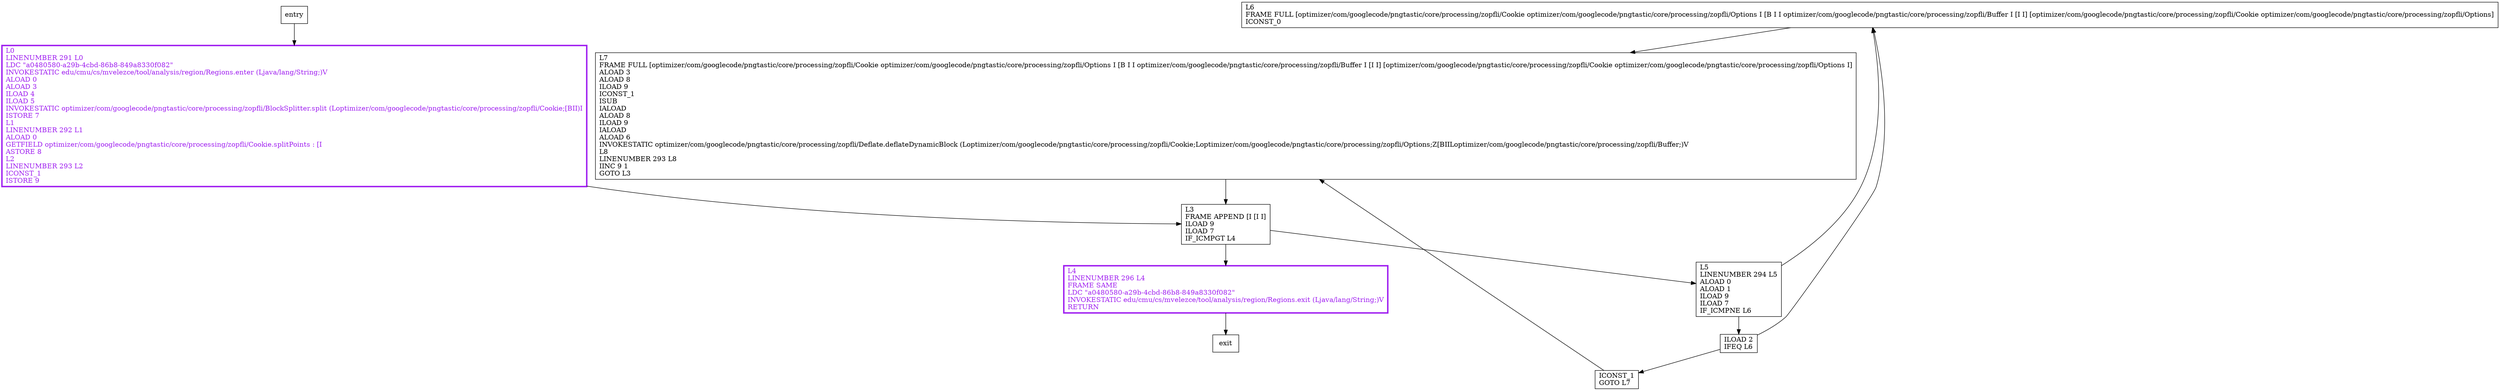 digraph deflateSplittingFirst {
node [shape=record];
796552316 [label="L6\lFRAME FULL [optimizer/com/googlecode/pngtastic/core/processing/zopfli/Cookie optimizer/com/googlecode/pngtastic/core/processing/zopfli/Options I [B I I optimizer/com/googlecode/pngtastic/core/processing/zopfli/Buffer I [I I] [optimizer/com/googlecode/pngtastic/core/processing/zopfli/Cookie optimizer/com/googlecode/pngtastic/core/processing/zopfli/Options]\lICONST_0\l"];
439425522 [label="L5\lLINENUMBER 294 L5\lALOAD 0\lALOAD 1\lILOAD 9\lILOAD 7\lIF_ICMPNE L6\l"];
547034012 [label="ILOAD 2\lIFEQ L6\l"];
2031012891 [label="L0\lLINENUMBER 291 L0\lLDC \"a0480580-a29b-4cbd-86b8-849a8330f082\"\lINVOKESTATIC edu/cmu/cs/mvelezce/tool/analysis/region/Regions.enter (Ljava/lang/String;)V\lALOAD 0\lALOAD 3\lILOAD 4\lILOAD 5\lINVOKESTATIC optimizer/com/googlecode/pngtastic/core/processing/zopfli/BlockSplitter.split (Loptimizer/com/googlecode/pngtastic/core/processing/zopfli/Cookie;[BII)I\lISTORE 7\lL1\lLINENUMBER 292 L1\lALOAD 0\lGETFIELD optimizer/com/googlecode/pngtastic/core/processing/zopfli/Cookie.splitPoints : [I\lASTORE 8\lL2\lLINENUMBER 293 L2\lICONST_1\lISTORE 9\l"];
1273299200 [label="L7\lFRAME FULL [optimizer/com/googlecode/pngtastic/core/processing/zopfli/Cookie optimizer/com/googlecode/pngtastic/core/processing/zopfli/Options I [B I I optimizer/com/googlecode/pngtastic/core/processing/zopfli/Buffer I [I I] [optimizer/com/googlecode/pngtastic/core/processing/zopfli/Cookie optimizer/com/googlecode/pngtastic/core/processing/zopfli/Options I]\lALOAD 3\lALOAD 8\lILOAD 9\lICONST_1\lISUB\lIALOAD\lALOAD 8\lILOAD 9\lIALOAD\lALOAD 6\lINVOKESTATIC optimizer/com/googlecode/pngtastic/core/processing/zopfli/Deflate.deflateDynamicBlock (Loptimizer/com/googlecode/pngtastic/core/processing/zopfli/Cookie;Loptimizer/com/googlecode/pngtastic/core/processing/zopfli/Options;Z[BIILoptimizer/com/googlecode/pngtastic/core/processing/zopfli/Buffer;)V\lL8\lLINENUMBER 293 L8\lIINC 9 1\lGOTO L3\l"];
1357197764 [label="L4\lLINENUMBER 296 L4\lFRAME SAME\lLDC \"a0480580-a29b-4cbd-86b8-849a8330f082\"\lINVOKESTATIC edu/cmu/cs/mvelezce/tool/analysis/region/Regions.exit (Ljava/lang/String;)V\lRETURN\l"];
1493794138 [label="ICONST_1\lGOTO L7\l"];
922787212 [label="L3\lFRAME APPEND [I [I I]\lILOAD 9\lILOAD 7\lIF_ICMPGT L4\l"];
entry;
exit;
796552316 -> 1273299200;
entry -> 2031012891;
439425522 -> 796552316;
439425522 -> 547034012;
547034012 -> 796552316;
547034012 -> 1493794138;
2031012891 -> 922787212;
1273299200 -> 922787212;
1357197764 -> exit;
1493794138 -> 1273299200;
922787212 -> 439425522;
922787212 -> 1357197764;
2031012891[fontcolor="purple", penwidth=3, color="purple"];
1357197764[fontcolor="purple", penwidth=3, color="purple"];
}
